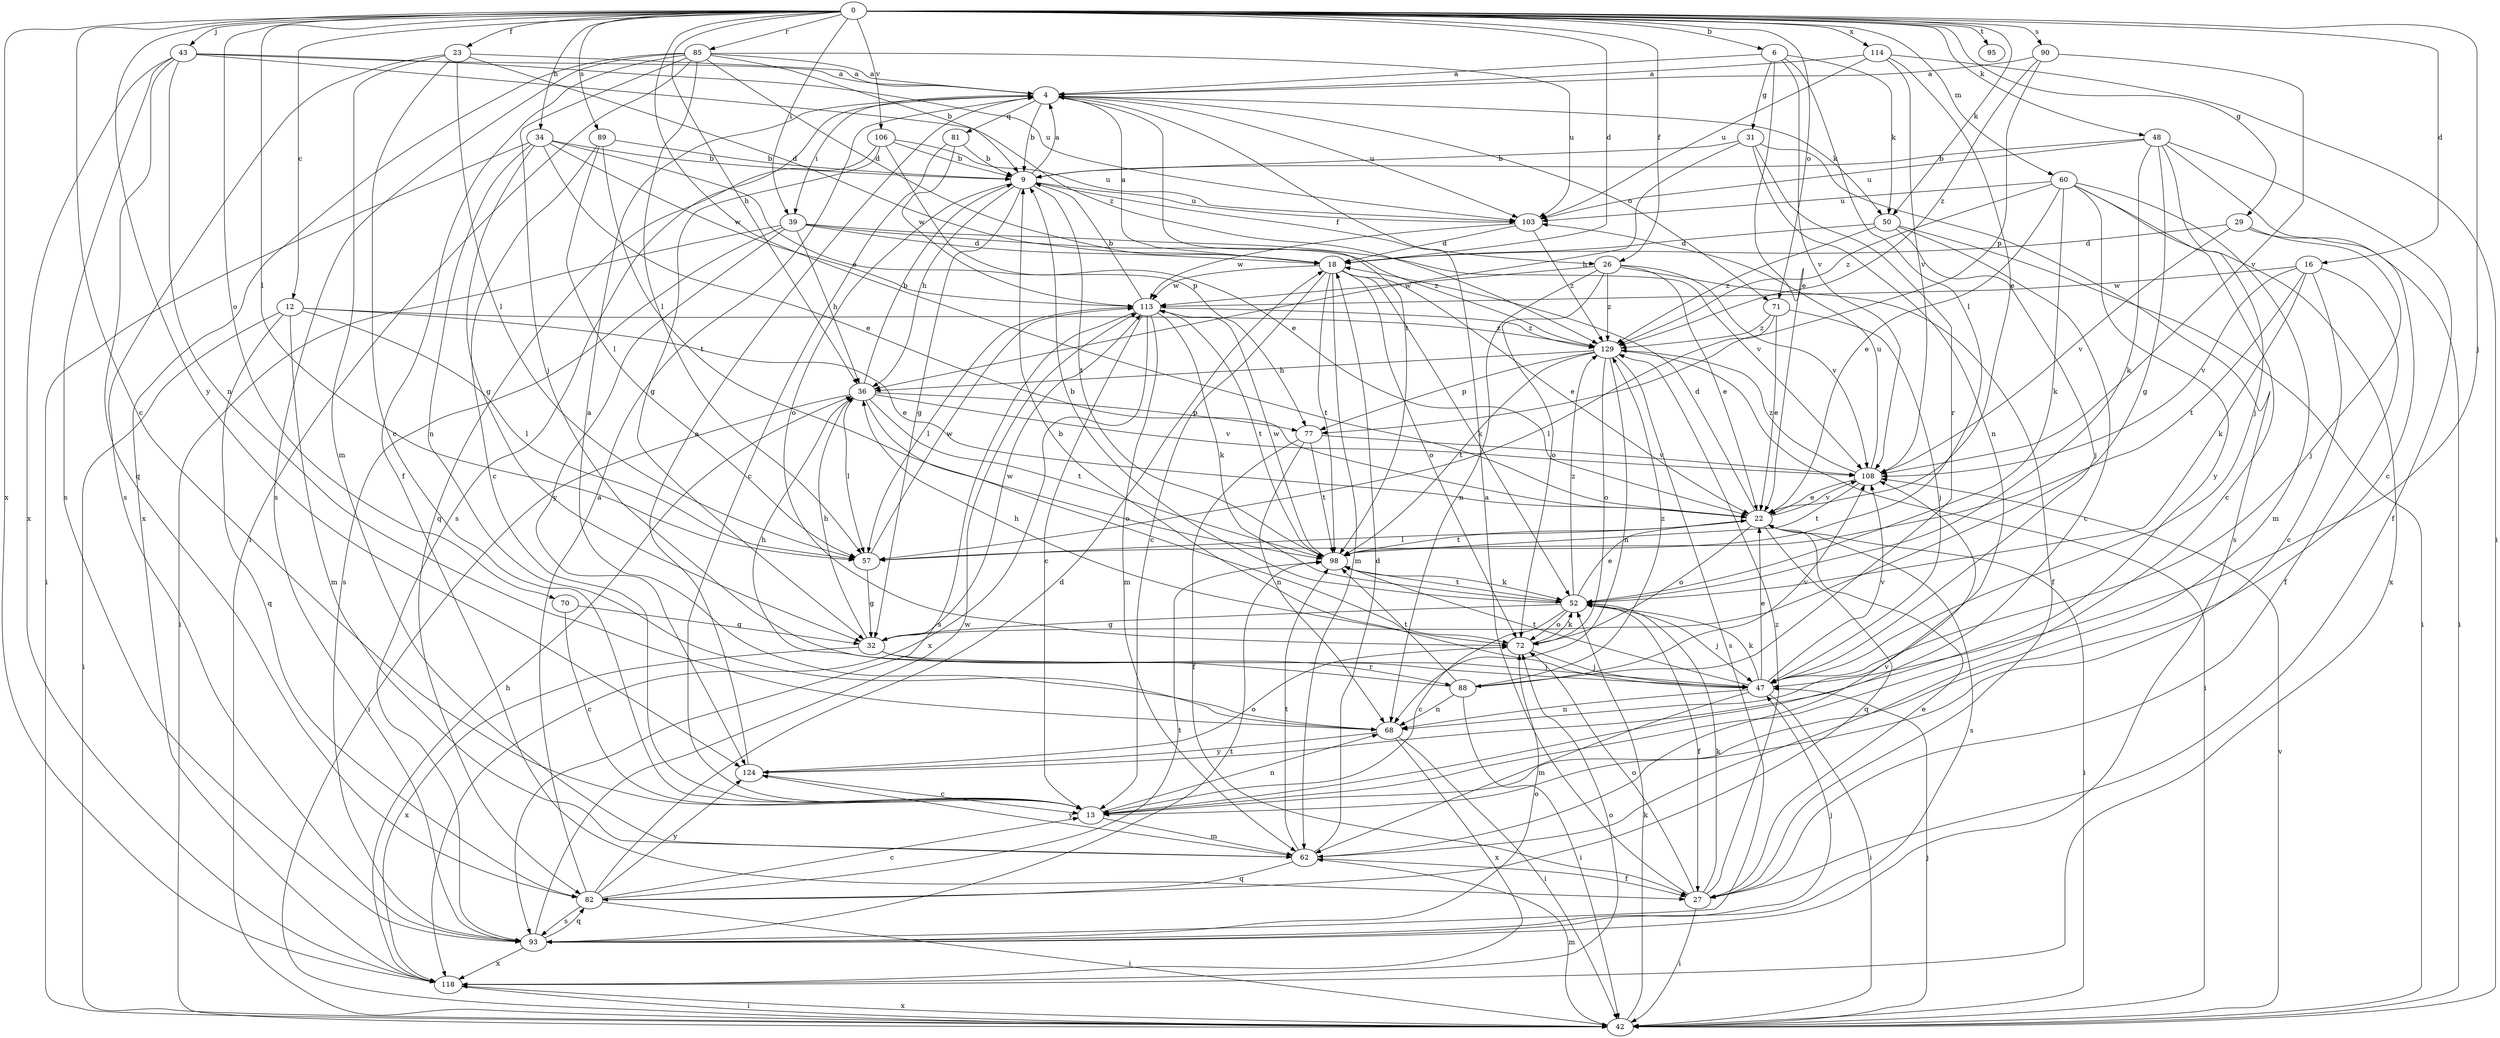 strict digraph  {
0;
4;
6;
9;
12;
13;
16;
18;
22;
23;
26;
27;
29;
31;
32;
34;
36;
39;
42;
43;
47;
48;
50;
52;
57;
60;
62;
68;
70;
71;
72;
77;
81;
82;
85;
88;
89;
90;
93;
95;
98;
103;
106;
108;
113;
114;
118;
124;
129;
0 -> 6  [label=b];
0 -> 12  [label=c];
0 -> 13  [label=c];
0 -> 16  [label=d];
0 -> 18  [label=d];
0 -> 22  [label=e];
0 -> 23  [label=f];
0 -> 26  [label=f];
0 -> 29  [label=g];
0 -> 34  [label=h];
0 -> 36  [label=h];
0 -> 39  [label=i];
0 -> 43  [label=j];
0 -> 47  [label=j];
0 -> 48  [label=k];
0 -> 50  [label=k];
0 -> 57  [label=l];
0 -> 60  [label=m];
0 -> 70  [label=o];
0 -> 71  [label=o];
0 -> 85  [label=r];
0 -> 89  [label=s];
0 -> 90  [label=s];
0 -> 95  [label=t];
0 -> 106  [label=v];
0 -> 114  [label=x];
0 -> 118  [label=x];
0 -> 124  [label=y];
4 -> 9  [label=b];
4 -> 39  [label=i];
4 -> 50  [label=k];
4 -> 71  [label=o];
4 -> 81  [label=q];
4 -> 93  [label=s];
4 -> 98  [label=t];
4 -> 103  [label=u];
6 -> 4  [label=a];
6 -> 22  [label=e];
6 -> 31  [label=g];
6 -> 50  [label=k];
6 -> 57  [label=l];
6 -> 108  [label=v];
9 -> 4  [label=a];
9 -> 26  [label=f];
9 -> 32  [label=g];
9 -> 36  [label=h];
9 -> 72  [label=o];
9 -> 98  [label=t];
9 -> 103  [label=u];
12 -> 22  [label=e];
12 -> 42  [label=i];
12 -> 57  [label=l];
12 -> 62  [label=m];
12 -> 82  [label=q];
12 -> 129  [label=z];
13 -> 62  [label=m];
13 -> 68  [label=n];
16 -> 13  [label=c];
16 -> 27  [label=f];
16 -> 52  [label=k];
16 -> 98  [label=t];
16 -> 108  [label=v];
16 -> 113  [label=w];
18 -> 4  [label=a];
18 -> 13  [label=c];
18 -> 22  [label=e];
18 -> 52  [label=k];
18 -> 62  [label=m];
18 -> 72  [label=o];
18 -> 98  [label=t];
18 -> 113  [label=w];
22 -> 18  [label=d];
22 -> 42  [label=i];
22 -> 57  [label=l];
22 -> 72  [label=o];
22 -> 82  [label=q];
22 -> 93  [label=s];
22 -> 98  [label=t];
22 -> 108  [label=v];
23 -> 4  [label=a];
23 -> 13  [label=c];
23 -> 18  [label=d];
23 -> 57  [label=l];
23 -> 62  [label=m];
23 -> 93  [label=s];
26 -> 22  [label=e];
26 -> 27  [label=f];
26 -> 68  [label=n];
26 -> 72  [label=o];
26 -> 108  [label=v];
26 -> 113  [label=w];
26 -> 129  [label=z];
27 -> 4  [label=a];
27 -> 22  [label=e];
27 -> 42  [label=i];
27 -> 52  [label=k];
27 -> 72  [label=o];
27 -> 129  [label=z];
29 -> 18  [label=d];
29 -> 42  [label=i];
29 -> 47  [label=j];
29 -> 108  [label=v];
31 -> 9  [label=b];
31 -> 36  [label=h];
31 -> 68  [label=n];
31 -> 88  [label=r];
31 -> 93  [label=s];
32 -> 36  [label=h];
32 -> 47  [label=j];
32 -> 88  [label=r];
32 -> 113  [label=w];
32 -> 118  [label=x];
34 -> 9  [label=b];
34 -> 22  [label=e];
34 -> 32  [label=g];
34 -> 42  [label=i];
34 -> 68  [label=n];
34 -> 77  [label=p];
34 -> 113  [label=w];
36 -> 9  [label=b];
36 -> 42  [label=i];
36 -> 57  [label=l];
36 -> 72  [label=o];
36 -> 77  [label=p];
36 -> 98  [label=t];
36 -> 108  [label=v];
39 -> 18  [label=d];
39 -> 36  [label=h];
39 -> 42  [label=i];
39 -> 93  [label=s];
39 -> 108  [label=v];
39 -> 124  [label=y];
39 -> 129  [label=z];
42 -> 47  [label=j];
42 -> 52  [label=k];
42 -> 62  [label=m];
42 -> 108  [label=v];
42 -> 118  [label=x];
43 -> 4  [label=a];
43 -> 68  [label=n];
43 -> 82  [label=q];
43 -> 93  [label=s];
43 -> 103  [label=u];
43 -> 118  [label=x];
43 -> 129  [label=z];
47 -> 9  [label=b];
47 -> 22  [label=e];
47 -> 42  [label=i];
47 -> 52  [label=k];
47 -> 62  [label=m];
47 -> 68  [label=n];
47 -> 98  [label=t];
47 -> 108  [label=v];
48 -> 9  [label=b];
48 -> 13  [label=c];
48 -> 27  [label=f];
48 -> 32  [label=g];
48 -> 47  [label=j];
48 -> 52  [label=k];
48 -> 103  [label=u];
50 -> 13  [label=c];
50 -> 18  [label=d];
50 -> 42  [label=i];
50 -> 47  [label=j];
50 -> 129  [label=z];
52 -> 9  [label=b];
52 -> 13  [label=c];
52 -> 22  [label=e];
52 -> 27  [label=f];
52 -> 32  [label=g];
52 -> 47  [label=j];
52 -> 72  [label=o];
52 -> 98  [label=t];
52 -> 129  [label=z];
57 -> 32  [label=g];
57 -> 113  [label=w];
60 -> 13  [label=c];
60 -> 22  [label=e];
60 -> 52  [label=k];
60 -> 62  [label=m];
60 -> 103  [label=u];
60 -> 118  [label=x];
60 -> 124  [label=y];
60 -> 129  [label=z];
62 -> 18  [label=d];
62 -> 27  [label=f];
62 -> 82  [label=q];
62 -> 98  [label=t];
62 -> 108  [label=v];
62 -> 124  [label=y];
68 -> 4  [label=a];
68 -> 42  [label=i];
68 -> 118  [label=x];
68 -> 124  [label=y];
70 -> 13  [label=c];
70 -> 32  [label=g];
71 -> 22  [label=e];
71 -> 47  [label=j];
71 -> 57  [label=l];
71 -> 129  [label=z];
72 -> 36  [label=h];
72 -> 47  [label=j];
72 -> 52  [label=k];
77 -> 27  [label=f];
77 -> 68  [label=n];
77 -> 98  [label=t];
77 -> 108  [label=v];
81 -> 9  [label=b];
81 -> 13  [label=c];
81 -> 113  [label=w];
82 -> 4  [label=a];
82 -> 13  [label=c];
82 -> 18  [label=d];
82 -> 42  [label=i];
82 -> 93  [label=s];
82 -> 98  [label=t];
82 -> 124  [label=y];
85 -> 4  [label=a];
85 -> 9  [label=b];
85 -> 18  [label=d];
85 -> 27  [label=f];
85 -> 42  [label=i];
85 -> 47  [label=j];
85 -> 57  [label=l];
85 -> 93  [label=s];
85 -> 103  [label=u];
85 -> 118  [label=x];
88 -> 36  [label=h];
88 -> 42  [label=i];
88 -> 68  [label=n];
88 -> 98  [label=t];
88 -> 108  [label=v];
88 -> 129  [label=z];
89 -> 9  [label=b];
89 -> 13  [label=c];
89 -> 57  [label=l];
89 -> 98  [label=t];
90 -> 4  [label=a];
90 -> 77  [label=p];
90 -> 108  [label=v];
90 -> 129  [label=z];
93 -> 47  [label=j];
93 -> 72  [label=o];
93 -> 82  [label=q];
93 -> 98  [label=t];
93 -> 113  [label=w];
93 -> 118  [label=x];
98 -> 52  [label=k];
98 -> 113  [label=w];
103 -> 18  [label=d];
103 -> 113  [label=w];
103 -> 129  [label=z];
106 -> 9  [label=b];
106 -> 22  [label=e];
106 -> 32  [label=g];
106 -> 82  [label=q];
106 -> 103  [label=u];
108 -> 22  [label=e];
108 -> 98  [label=t];
108 -> 103  [label=u];
108 -> 129  [label=z];
113 -> 9  [label=b];
113 -> 13  [label=c];
113 -> 52  [label=k];
113 -> 57  [label=l];
113 -> 62  [label=m];
113 -> 93  [label=s];
113 -> 98  [label=t];
113 -> 118  [label=x];
113 -> 129  [label=z];
114 -> 4  [label=a];
114 -> 22  [label=e];
114 -> 42  [label=i];
114 -> 103  [label=u];
114 -> 108  [label=v];
118 -> 36  [label=h];
118 -> 42  [label=i];
118 -> 72  [label=o];
124 -> 4  [label=a];
124 -> 13  [label=c];
124 -> 72  [label=o];
129 -> 36  [label=h];
129 -> 42  [label=i];
129 -> 68  [label=n];
129 -> 72  [label=o];
129 -> 77  [label=p];
129 -> 93  [label=s];
129 -> 98  [label=t];
}
